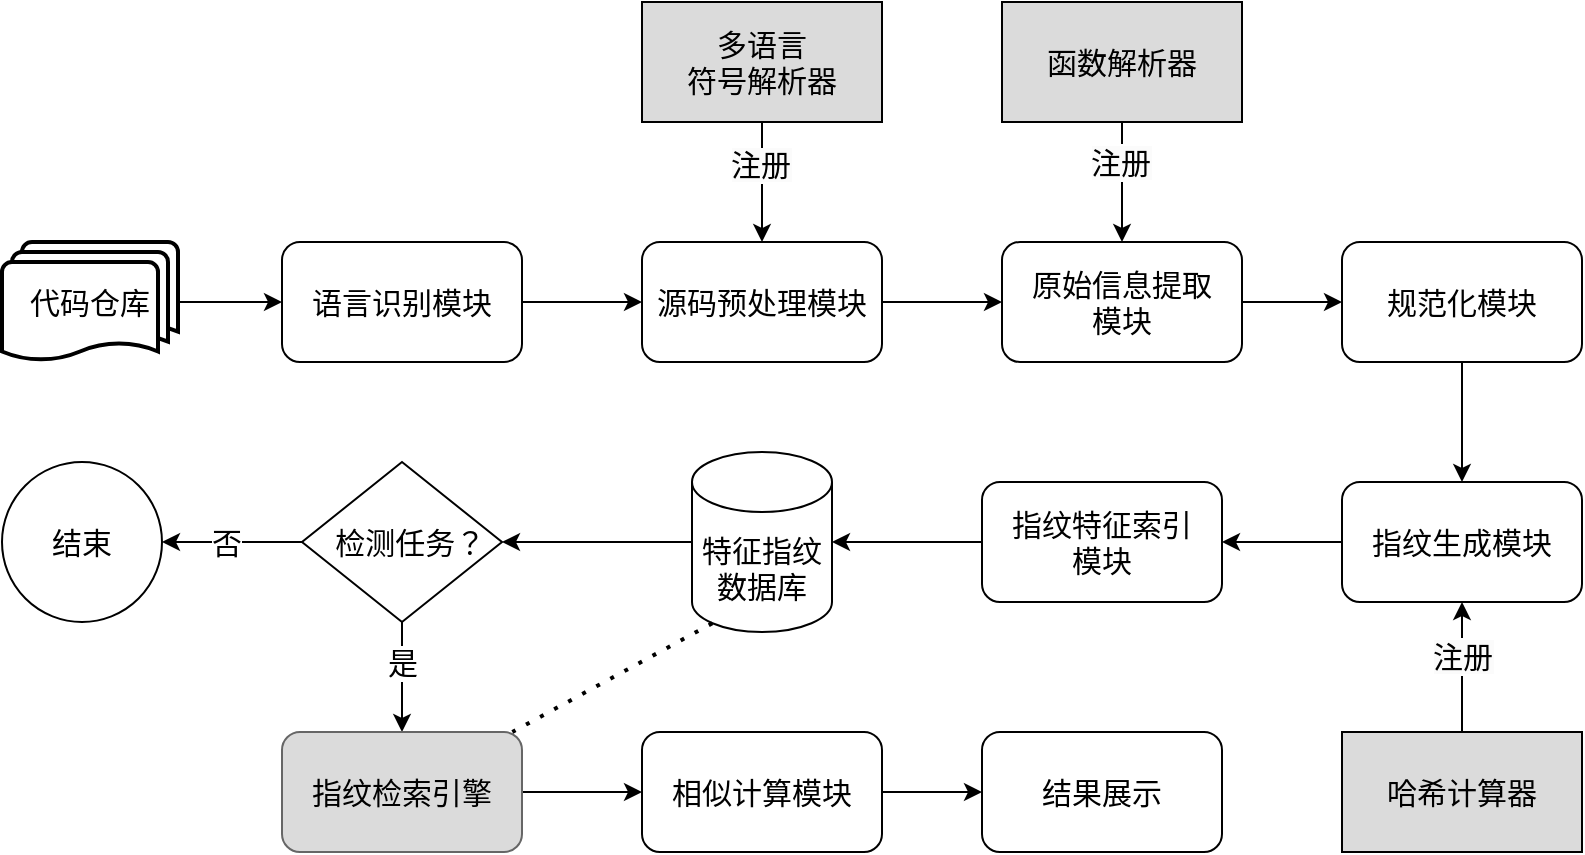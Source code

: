 <mxfile version="21.2.1" type="github">
  <diagram id="C5RBs43oDa-KdzZeNtuy" name="Page-1">
    <mxGraphModel dx="1745" dy="887" grid="1" gridSize="10" guides="1" tooltips="1" connect="1" arrows="1" fold="1" page="1" pageScale="1" pageWidth="827" pageHeight="1169" math="0" shadow="0">
      <root>
        <mxCell id="WIyWlLk6GJQsqaUBKTNV-0" />
        <mxCell id="WIyWlLk6GJQsqaUBKTNV-1" parent="WIyWlLk6GJQsqaUBKTNV-0" />
        <mxCell id="jyzZ4kDg1ZwlGxl__Olp-17" value="" style="edgeStyle=orthogonalEdgeStyle;rounded=0;orthogonalLoop=1;jettySize=auto;html=1;" parent="WIyWlLk6GJQsqaUBKTNV-1" source="jyzZ4kDg1ZwlGxl__Olp-4" target="jyzZ4kDg1ZwlGxl__Olp-6" edge="1">
          <mxGeometry relative="1" as="geometry" />
        </mxCell>
        <mxCell id="jyzZ4kDg1ZwlGxl__Olp-4" value="语言识别模块" style="rounded=1;whiteSpace=wrap;html=1;fontSize=15;" parent="WIyWlLk6GJQsqaUBKTNV-1" vertex="1">
          <mxGeometry x="130" y="270" width="120" height="60" as="geometry" />
        </mxCell>
        <mxCell id="jyzZ4kDg1ZwlGxl__Olp-9" value="" style="edgeStyle=orthogonalEdgeStyle;rounded=0;orthogonalLoop=1;jettySize=auto;html=1;" parent="WIyWlLk6GJQsqaUBKTNV-1" source="jyzZ4kDg1ZwlGxl__Olp-6" target="jyzZ4kDg1ZwlGxl__Olp-8" edge="1">
          <mxGeometry relative="1" as="geometry" />
        </mxCell>
        <mxCell id="jyzZ4kDg1ZwlGxl__Olp-6" value="源码预处理模块" style="rounded=1;whiteSpace=wrap;html=1;fontSize=15;" parent="WIyWlLk6GJQsqaUBKTNV-1" vertex="1">
          <mxGeometry x="310" y="270" width="120" height="60" as="geometry" />
        </mxCell>
        <mxCell id="POpgnarBCO6agSEM3lew-0" style="edgeStyle=orthogonalEdgeStyle;rounded=0;orthogonalLoop=1;jettySize=auto;html=1;" parent="WIyWlLk6GJQsqaUBKTNV-1" source="jyzZ4kDg1ZwlGxl__Olp-8" target="jyzZ4kDg1ZwlGxl__Olp-12" edge="1">
          <mxGeometry relative="1" as="geometry" />
        </mxCell>
        <mxCell id="jyzZ4kDg1ZwlGxl__Olp-8" value="原始信息提取&lt;br&gt;模块" style="rounded=1;whiteSpace=wrap;html=1;fontSize=15;" parent="WIyWlLk6GJQsqaUBKTNV-1" vertex="1">
          <mxGeometry x="490" y="270" width="120" height="60" as="geometry" />
        </mxCell>
        <mxCell id="jyzZ4kDg1ZwlGxl__Olp-24" value="" style="edgeStyle=orthogonalEdgeStyle;rounded=0;orthogonalLoop=1;jettySize=auto;html=1;" parent="WIyWlLk6GJQsqaUBKTNV-1" source="jyzZ4kDg1ZwlGxl__Olp-12" target="jyzZ4kDg1ZwlGxl__Olp-22" edge="1">
          <mxGeometry relative="1" as="geometry" />
        </mxCell>
        <mxCell id="jyzZ4kDg1ZwlGxl__Olp-12" value="规范化模块" style="rounded=1;whiteSpace=wrap;html=1;fontSize=15;" parent="WIyWlLk6GJQsqaUBKTNV-1" vertex="1">
          <mxGeometry x="660" y="270" width="120" height="60" as="geometry" />
        </mxCell>
        <mxCell id="POpgnarBCO6agSEM3lew-6" style="edgeStyle=orthogonalEdgeStyle;rounded=0;orthogonalLoop=1;jettySize=auto;html=1;" parent="WIyWlLk6GJQsqaUBKTNV-1" source="jyzZ4kDg1ZwlGxl__Olp-22" target="jyzZ4kDg1ZwlGxl__Olp-25" edge="1">
          <mxGeometry relative="1" as="geometry" />
        </mxCell>
        <mxCell id="jyzZ4kDg1ZwlGxl__Olp-22" value="指纹生成模块" style="rounded=1;whiteSpace=wrap;html=1;fontSize=15;" parent="WIyWlLk6GJQsqaUBKTNV-1" vertex="1">
          <mxGeometry x="660" y="390" width="120" height="60" as="geometry" />
        </mxCell>
        <mxCell id="jyzZ4kDg1ZwlGxl__Olp-31" value="" style="edgeStyle=orthogonalEdgeStyle;rounded=0;orthogonalLoop=1;jettySize=auto;html=1;" parent="WIyWlLk6GJQsqaUBKTNV-1" source="jyzZ4kDg1ZwlGxl__Olp-25" target="jyzZ4kDg1ZwlGxl__Olp-30" edge="1">
          <mxGeometry relative="1" as="geometry" />
        </mxCell>
        <mxCell id="jyzZ4kDg1ZwlGxl__Olp-25" value="&lt;font style=&quot;font-size: 15px;&quot;&gt;指纹特征索引&lt;br&gt;模块&lt;/font&gt;" style="rounded=1;whiteSpace=wrap;html=1;fontSize=14;" parent="WIyWlLk6GJQsqaUBKTNV-1" vertex="1">
          <mxGeometry x="480" y="390" width="120" height="60" as="geometry" />
        </mxCell>
        <mxCell id="jyzZ4kDg1ZwlGxl__Olp-33" value="" style="edgeStyle=orthogonalEdgeStyle;rounded=0;orthogonalLoop=1;jettySize=auto;html=1;" parent="WIyWlLk6GJQsqaUBKTNV-1" source="jyzZ4kDg1ZwlGxl__Olp-30" target="jyzZ4kDg1ZwlGxl__Olp-32" edge="1">
          <mxGeometry relative="1" as="geometry" />
        </mxCell>
        <mxCell id="jyzZ4kDg1ZwlGxl__Olp-30" value="特征指纹数据库" style="shape=cylinder3;whiteSpace=wrap;html=1;boundedLbl=1;backgroundOutline=1;size=15;fontSize=15;" parent="WIyWlLk6GJQsqaUBKTNV-1" vertex="1">
          <mxGeometry x="335" y="375" width="70" height="90" as="geometry" />
        </mxCell>
        <mxCell id="jyzZ4kDg1ZwlGxl__Olp-35" value="" style="edgeStyle=orthogonalEdgeStyle;rounded=0;orthogonalLoop=1;jettySize=auto;html=1;" parent="WIyWlLk6GJQsqaUBKTNV-1" source="jyzZ4kDg1ZwlGxl__Olp-32" target="jyzZ4kDg1ZwlGxl__Olp-34" edge="1">
          <mxGeometry relative="1" as="geometry" />
        </mxCell>
        <mxCell id="jyzZ4kDg1ZwlGxl__Olp-36" value="否" style="edgeLabel;html=1;align=center;verticalAlign=middle;resizable=0;points=[];fontSize=15;" parent="jyzZ4kDg1ZwlGxl__Olp-35" vertex="1" connectable="0">
          <mxGeometry x="0.086" relative="1" as="geometry">
            <mxPoint as="offset" />
          </mxGeometry>
        </mxCell>
        <mxCell id="jyzZ4kDg1ZwlGxl__Olp-38" value="" style="edgeStyle=orthogonalEdgeStyle;rounded=0;orthogonalLoop=1;jettySize=auto;html=1;" parent="WIyWlLk6GJQsqaUBKTNV-1" source="jyzZ4kDg1ZwlGxl__Olp-32" target="jyzZ4kDg1ZwlGxl__Olp-37" edge="1">
          <mxGeometry relative="1" as="geometry" />
        </mxCell>
        <mxCell id="jyzZ4kDg1ZwlGxl__Olp-39" value="是" style="edgeLabel;html=1;align=center;verticalAlign=middle;resizable=0;points=[];fontSize=15;" parent="jyzZ4kDg1ZwlGxl__Olp-38" vertex="1" connectable="0">
          <mxGeometry x="-0.3" relative="1" as="geometry">
            <mxPoint as="offset" />
          </mxGeometry>
        </mxCell>
        <mxCell id="jyzZ4kDg1ZwlGxl__Olp-32" value="&amp;nbsp; 检测任务？" style="rhombus;whiteSpace=wrap;html=1;fontSize=15;" parent="WIyWlLk6GJQsqaUBKTNV-1" vertex="1">
          <mxGeometry x="140" y="380" width="100" height="80" as="geometry" />
        </mxCell>
        <mxCell id="jyzZ4kDg1ZwlGxl__Olp-34" value="结束" style="ellipse;whiteSpace=wrap;html=1;aspect=fixed;fontSize=15;" parent="WIyWlLk6GJQsqaUBKTNV-1" vertex="1">
          <mxGeometry x="-10" y="380" width="80" height="80" as="geometry" />
        </mxCell>
        <mxCell id="jyzZ4kDg1ZwlGxl__Olp-57" value="" style="edgeStyle=none;rounded=0;orthogonalLoop=1;jettySize=auto;html=1;" parent="WIyWlLk6GJQsqaUBKTNV-1" source="jyzZ4kDg1ZwlGxl__Olp-37" target="jyzZ4kDg1ZwlGxl__Olp-40" edge="1">
          <mxGeometry relative="1" as="geometry" />
        </mxCell>
        <mxCell id="jyzZ4kDg1ZwlGxl__Olp-37" value="指纹检索引擎" style="rounded=1;whiteSpace=wrap;html=1;fillColor=#DBDBDB;strokeColor=#666666;gradientColor=none;fontSize=15;" parent="WIyWlLk6GJQsqaUBKTNV-1" vertex="1">
          <mxGeometry x="130" y="515" width="120" height="60" as="geometry" />
        </mxCell>
        <mxCell id="jyzZ4kDg1ZwlGxl__Olp-61" value="" style="edgeStyle=none;rounded=0;orthogonalLoop=1;jettySize=auto;html=1;" parent="WIyWlLk6GJQsqaUBKTNV-1" source="jyzZ4kDg1ZwlGxl__Olp-40" target="jyzZ4kDg1ZwlGxl__Olp-60" edge="1">
          <mxGeometry relative="1" as="geometry" />
        </mxCell>
        <mxCell id="jyzZ4kDg1ZwlGxl__Olp-40" value="相似计算模块" style="rounded=1;whiteSpace=wrap;html=1;fontSize=15;" parent="WIyWlLk6GJQsqaUBKTNV-1" vertex="1">
          <mxGeometry x="310" y="515" width="120" height="60" as="geometry" />
        </mxCell>
        <mxCell id="jyzZ4kDg1ZwlGxl__Olp-41" value="" style="endArrow=none;dashed=1;html=1;dashPattern=1 3;strokeWidth=2;rounded=0;exitX=0.145;exitY=1;exitDx=0;exitDy=-4.35;exitPerimeter=0;" parent="WIyWlLk6GJQsqaUBKTNV-1" source="jyzZ4kDg1ZwlGxl__Olp-30" target="jyzZ4kDg1ZwlGxl__Olp-37" edge="1">
          <mxGeometry width="50" height="50" relative="1" as="geometry">
            <mxPoint x="420" y="440" as="sourcePoint" />
            <mxPoint x="470" y="390" as="targetPoint" />
          </mxGeometry>
        </mxCell>
        <mxCell id="jyzZ4kDg1ZwlGxl__Olp-50" value="" style="edgeStyle=none;rounded=0;orthogonalLoop=1;jettySize=auto;html=1;" parent="WIyWlLk6GJQsqaUBKTNV-1" source="jyzZ4kDg1ZwlGxl__Olp-49" target="jyzZ4kDg1ZwlGxl__Olp-6" edge="1">
          <mxGeometry relative="1" as="geometry" />
        </mxCell>
        <mxCell id="OAWIFn0U_RYJsTswj_zg-0" value="&lt;span style=&quot;font-size: 15px; background-color: rgb(251, 251, 251);&quot;&gt;注册&lt;/span&gt;" style="edgeLabel;html=1;align=center;verticalAlign=middle;resizable=0;points=[];fontSize=15;" parent="jyzZ4kDg1ZwlGxl__Olp-50" vertex="1" connectable="0">
          <mxGeometry x="-0.3" y="-1" relative="1" as="geometry">
            <mxPoint as="offset" />
          </mxGeometry>
        </mxCell>
        <mxCell id="jyzZ4kDg1ZwlGxl__Olp-49" value="&lt;font style=&quot;font-size: 15px;&quot;&gt;多语言&lt;br&gt;符号解析器&lt;br&gt;&lt;/font&gt;" style="rounded=0;whiteSpace=wrap;html=1;fillColor=#DBDBDB;" parent="WIyWlLk6GJQsqaUBKTNV-1" vertex="1">
          <mxGeometry x="310" y="150" width="120" height="60" as="geometry" />
        </mxCell>
        <mxCell id="jyzZ4kDg1ZwlGxl__Olp-52" value="" style="edgeStyle=none;rounded=0;orthogonalLoop=1;jettySize=auto;html=1;" parent="WIyWlLk6GJQsqaUBKTNV-1" source="jyzZ4kDg1ZwlGxl__Olp-51" target="jyzZ4kDg1ZwlGxl__Olp-8" edge="1">
          <mxGeometry relative="1" as="geometry" />
        </mxCell>
        <mxCell id="OAWIFn0U_RYJsTswj_zg-1" value="&lt;span style=&quot;background-color: rgb(251, 251, 251);&quot;&gt;&lt;font style=&quot;font-size: 15px;&quot;&gt;注册&lt;/font&gt;&lt;/span&gt;" style="edgeLabel;html=1;align=center;verticalAlign=middle;resizable=0;points=[];fontSize=16;" parent="jyzZ4kDg1ZwlGxl__Olp-52" vertex="1" connectable="0">
          <mxGeometry x="-0.35" y="-1" relative="1" as="geometry">
            <mxPoint as="offset" />
          </mxGeometry>
        </mxCell>
        <mxCell id="jyzZ4kDg1ZwlGxl__Olp-51" value="函数解析器" style="rounded=0;whiteSpace=wrap;html=1;fillColor=#DBDBDB;fontSize=15;" parent="WIyWlLk6GJQsqaUBKTNV-1" vertex="1">
          <mxGeometry x="490" y="150" width="120" height="60" as="geometry" />
        </mxCell>
        <mxCell id="jyzZ4kDg1ZwlGxl__Olp-54" value="" style="edgeStyle=none;rounded=0;orthogonalLoop=1;jettySize=auto;html=1;" parent="WIyWlLk6GJQsqaUBKTNV-1" source="jyzZ4kDg1ZwlGxl__Olp-53" target="jyzZ4kDg1ZwlGxl__Olp-22" edge="1">
          <mxGeometry relative="1" as="geometry" />
        </mxCell>
        <mxCell id="OAWIFn0U_RYJsTswj_zg-2" value="&lt;span style=&quot;background-color: rgb(251, 251, 251);&quot;&gt;&lt;font style=&quot;font-size: 15px;&quot;&gt;注册&lt;/font&gt;&lt;/span&gt;" style="edgeLabel;html=1;align=center;verticalAlign=middle;resizable=0;points=[];fontSize=16;" parent="jyzZ4kDg1ZwlGxl__Olp-54" vertex="1" connectable="0">
          <mxGeometry x="0.2" y="-1" relative="1" as="geometry">
            <mxPoint x="-1" y="1" as="offset" />
          </mxGeometry>
        </mxCell>
        <mxCell id="jyzZ4kDg1ZwlGxl__Olp-53" value="哈希计算器" style="rounded=0;whiteSpace=wrap;html=1;fillColor=#DBDBDB;fontSize=15;" parent="WIyWlLk6GJQsqaUBKTNV-1" vertex="1">
          <mxGeometry x="660" y="515" width="120" height="60" as="geometry" />
        </mxCell>
        <mxCell id="jyzZ4kDg1ZwlGxl__Olp-60" value="结果展示" style="rounded=1;whiteSpace=wrap;html=1;fontSize=15;" parent="WIyWlLk6GJQsqaUBKTNV-1" vertex="1">
          <mxGeometry x="480" y="515" width="120" height="60" as="geometry" />
        </mxCell>
        <mxCell id="zDNLwzV3y-9Us6gca69P-1" style="edgeStyle=orthogonalEdgeStyle;rounded=0;orthogonalLoop=1;jettySize=auto;html=1;entryX=0;entryY=0.5;entryDx=0;entryDy=0;" parent="WIyWlLk6GJQsqaUBKTNV-1" source="zDNLwzV3y-9Us6gca69P-0" target="jyzZ4kDg1ZwlGxl__Olp-4" edge="1">
          <mxGeometry relative="1" as="geometry" />
        </mxCell>
        <mxCell id="zDNLwzV3y-9Us6gca69P-0" value="代码仓库" style="strokeWidth=2;html=1;shape=mxgraph.flowchart.multi-document;whiteSpace=wrap;fontSize=15;" parent="WIyWlLk6GJQsqaUBKTNV-1" vertex="1">
          <mxGeometry x="-10" y="270" width="88" height="60" as="geometry" />
        </mxCell>
      </root>
    </mxGraphModel>
  </diagram>
</mxfile>
